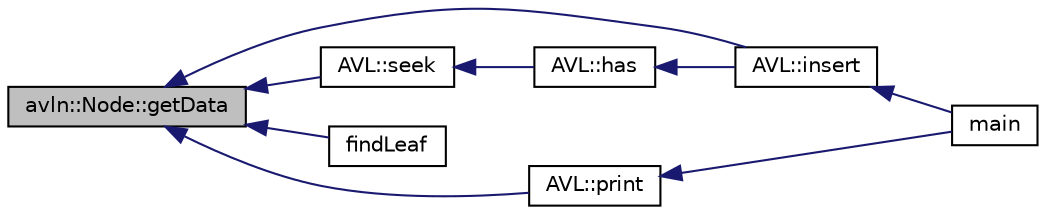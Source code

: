 digraph "avln::Node::getData"
{
  edge [fontname="Helvetica",fontsize="10",labelfontname="Helvetica",labelfontsize="10"];
  node [fontname="Helvetica",fontsize="10",shape=record];
  rankdir="LR";
  Node1 [label="avln::Node::getData",height=0.2,width=0.4,color="black", fillcolor="grey75", style="filled", fontcolor="black"];
  Node1 -> Node2 [dir="back",color="midnightblue",fontsize="10",style="solid"];
  Node2 [label="AVL::insert",height=0.2,width=0.4,color="black", fillcolor="white", style="filled",URL="$class_a_v_l.html#ade0573812c7e060aa84d0428f48a1ab6"];
  Node2 -> Node3 [dir="back",color="midnightblue",fontsize="10",style="solid"];
  Node3 [label="main",height=0.2,width=0.4,color="black", fillcolor="white", style="filled",URL="$_b_s_t_2main_8cpp.html#abf9e6b7e6f15df4b525a2e7705ba3089"];
  Node1 -> Node4 [dir="back",color="midnightblue",fontsize="10",style="solid"];
  Node4 [label="AVL::seek",height=0.2,width=0.4,color="black", fillcolor="white", style="filled",URL="$class_a_v_l.html#adcf57d2bd7ee1977213ed9731ac20564"];
  Node4 -> Node5 [dir="back",color="midnightblue",fontsize="10",style="solid"];
  Node5 [label="AVL::has",height=0.2,width=0.4,color="black", fillcolor="white", style="filled",URL="$class_a_v_l.html#a316ea4e315515c48a0e7ed86a6fccf4b"];
  Node5 -> Node2 [dir="back",color="midnightblue",fontsize="10",style="solid"];
  Node1 -> Node6 [dir="back",color="midnightblue",fontsize="10",style="solid"];
  Node6 [label="findLeaf",height=0.2,width=0.4,color="black", fillcolor="white", style="filled",URL="$avl_8cpp.html#adc569d5778cc307a96e545f0dcd4fa79"];
  Node1 -> Node7 [dir="back",color="midnightblue",fontsize="10",style="solid"];
  Node7 [label="AVL::print",height=0.2,width=0.4,color="black", fillcolor="white", style="filled",URL="$class_a_v_l.html#afe6e12f76a5f8f1f1e36b99a3f2c12d2"];
  Node7 -> Node3 [dir="back",color="midnightblue",fontsize="10",style="solid"];
}
